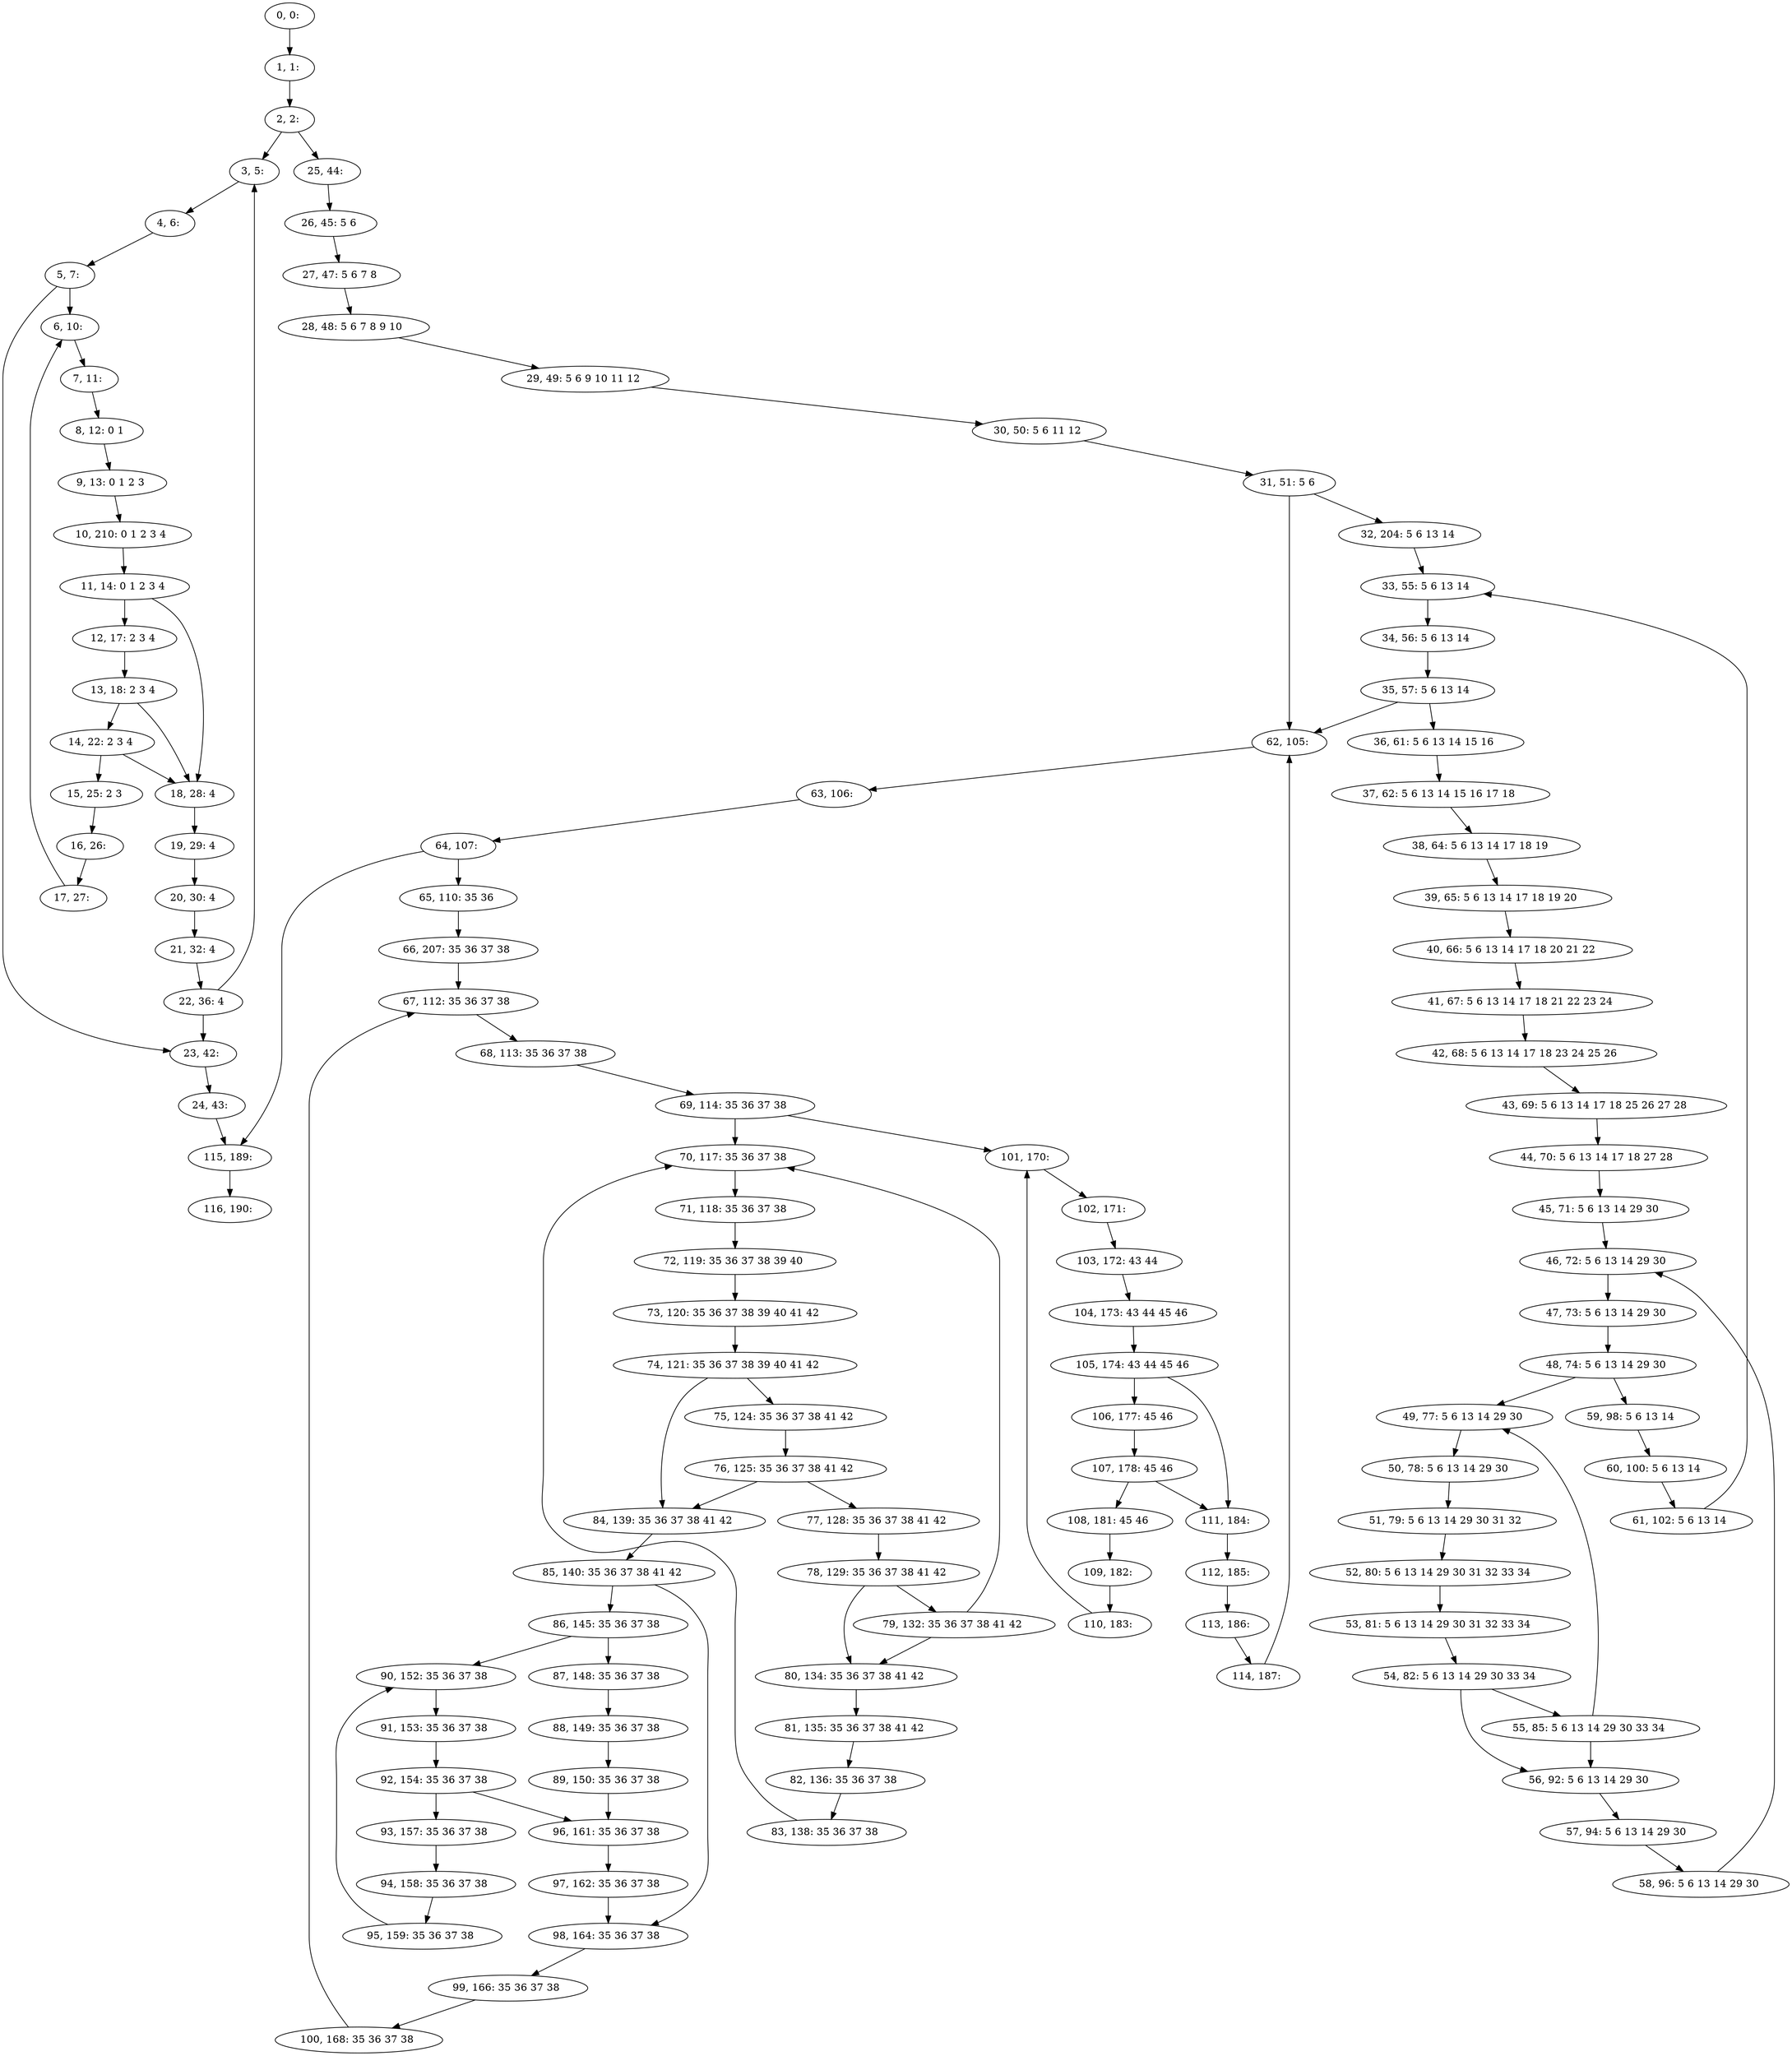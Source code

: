 digraph G {
0[label="0, 0: "];
1[label="1, 1: "];
2[label="2, 2: "];
3[label="3, 5: "];
4[label="4, 6: "];
5[label="5, 7: "];
6[label="6, 10: "];
7[label="7, 11: "];
8[label="8, 12: 0 1 "];
9[label="9, 13: 0 1 2 3 "];
10[label="10, 210: 0 1 2 3 4 "];
11[label="11, 14: 0 1 2 3 4 "];
12[label="12, 17: 2 3 4 "];
13[label="13, 18: 2 3 4 "];
14[label="14, 22: 2 3 4 "];
15[label="15, 25: 2 3 "];
16[label="16, 26: "];
17[label="17, 27: "];
18[label="18, 28: 4 "];
19[label="19, 29: 4 "];
20[label="20, 30: 4 "];
21[label="21, 32: 4 "];
22[label="22, 36: 4 "];
23[label="23, 42: "];
24[label="24, 43: "];
25[label="25, 44: "];
26[label="26, 45: 5 6 "];
27[label="27, 47: 5 6 7 8 "];
28[label="28, 48: 5 6 7 8 9 10 "];
29[label="29, 49: 5 6 9 10 11 12 "];
30[label="30, 50: 5 6 11 12 "];
31[label="31, 51: 5 6 "];
32[label="32, 204: 5 6 13 14 "];
33[label="33, 55: 5 6 13 14 "];
34[label="34, 56: 5 6 13 14 "];
35[label="35, 57: 5 6 13 14 "];
36[label="36, 61: 5 6 13 14 15 16 "];
37[label="37, 62: 5 6 13 14 15 16 17 18 "];
38[label="38, 64: 5 6 13 14 17 18 19 "];
39[label="39, 65: 5 6 13 14 17 18 19 20 "];
40[label="40, 66: 5 6 13 14 17 18 20 21 22 "];
41[label="41, 67: 5 6 13 14 17 18 21 22 23 24 "];
42[label="42, 68: 5 6 13 14 17 18 23 24 25 26 "];
43[label="43, 69: 5 6 13 14 17 18 25 26 27 28 "];
44[label="44, 70: 5 6 13 14 17 18 27 28 "];
45[label="45, 71: 5 6 13 14 29 30 "];
46[label="46, 72: 5 6 13 14 29 30 "];
47[label="47, 73: 5 6 13 14 29 30 "];
48[label="48, 74: 5 6 13 14 29 30 "];
49[label="49, 77: 5 6 13 14 29 30 "];
50[label="50, 78: 5 6 13 14 29 30 "];
51[label="51, 79: 5 6 13 14 29 30 31 32 "];
52[label="52, 80: 5 6 13 14 29 30 31 32 33 34 "];
53[label="53, 81: 5 6 13 14 29 30 31 32 33 34 "];
54[label="54, 82: 5 6 13 14 29 30 33 34 "];
55[label="55, 85: 5 6 13 14 29 30 33 34 "];
56[label="56, 92: 5 6 13 14 29 30 "];
57[label="57, 94: 5 6 13 14 29 30 "];
58[label="58, 96: 5 6 13 14 29 30 "];
59[label="59, 98: 5 6 13 14 "];
60[label="60, 100: 5 6 13 14 "];
61[label="61, 102: 5 6 13 14 "];
62[label="62, 105: "];
63[label="63, 106: "];
64[label="64, 107: "];
65[label="65, 110: 35 36 "];
66[label="66, 207: 35 36 37 38 "];
67[label="67, 112: 35 36 37 38 "];
68[label="68, 113: 35 36 37 38 "];
69[label="69, 114: 35 36 37 38 "];
70[label="70, 117: 35 36 37 38 "];
71[label="71, 118: 35 36 37 38 "];
72[label="72, 119: 35 36 37 38 39 40 "];
73[label="73, 120: 35 36 37 38 39 40 41 42 "];
74[label="74, 121: 35 36 37 38 39 40 41 42 "];
75[label="75, 124: 35 36 37 38 41 42 "];
76[label="76, 125: 35 36 37 38 41 42 "];
77[label="77, 128: 35 36 37 38 41 42 "];
78[label="78, 129: 35 36 37 38 41 42 "];
79[label="79, 132: 35 36 37 38 41 42 "];
80[label="80, 134: 35 36 37 38 41 42 "];
81[label="81, 135: 35 36 37 38 41 42 "];
82[label="82, 136: 35 36 37 38 "];
83[label="83, 138: 35 36 37 38 "];
84[label="84, 139: 35 36 37 38 41 42 "];
85[label="85, 140: 35 36 37 38 41 42 "];
86[label="86, 145: 35 36 37 38 "];
87[label="87, 148: 35 36 37 38 "];
88[label="88, 149: 35 36 37 38 "];
89[label="89, 150: 35 36 37 38 "];
90[label="90, 152: 35 36 37 38 "];
91[label="91, 153: 35 36 37 38 "];
92[label="92, 154: 35 36 37 38 "];
93[label="93, 157: 35 36 37 38 "];
94[label="94, 158: 35 36 37 38 "];
95[label="95, 159: 35 36 37 38 "];
96[label="96, 161: 35 36 37 38 "];
97[label="97, 162: 35 36 37 38 "];
98[label="98, 164: 35 36 37 38 "];
99[label="99, 166: 35 36 37 38 "];
100[label="100, 168: 35 36 37 38 "];
101[label="101, 170: "];
102[label="102, 171: "];
103[label="103, 172: 43 44 "];
104[label="104, 173: 43 44 45 46 "];
105[label="105, 174: 43 44 45 46 "];
106[label="106, 177: 45 46 "];
107[label="107, 178: 45 46 "];
108[label="108, 181: 45 46 "];
109[label="109, 182: "];
110[label="110, 183: "];
111[label="111, 184: "];
112[label="112, 185: "];
113[label="113, 186: "];
114[label="114, 187: "];
115[label="115, 189: "];
116[label="116, 190: "];
0->1 ;
1->2 ;
2->3 ;
2->25 ;
3->4 ;
4->5 ;
5->6 ;
5->23 ;
6->7 ;
7->8 ;
8->9 ;
9->10 ;
10->11 ;
11->12 ;
11->18 ;
12->13 ;
13->14 ;
13->18 ;
14->15 ;
14->18 ;
15->16 ;
16->17 ;
17->6 ;
18->19 ;
19->20 ;
20->21 ;
21->22 ;
22->23 ;
22->3 ;
23->24 ;
24->115 ;
25->26 ;
26->27 ;
27->28 ;
28->29 ;
29->30 ;
30->31 ;
31->32 ;
31->62 ;
32->33 ;
33->34 ;
34->35 ;
35->36 ;
35->62 ;
36->37 ;
37->38 ;
38->39 ;
39->40 ;
40->41 ;
41->42 ;
42->43 ;
43->44 ;
44->45 ;
45->46 ;
46->47 ;
47->48 ;
48->49 ;
48->59 ;
49->50 ;
50->51 ;
51->52 ;
52->53 ;
53->54 ;
54->55 ;
54->56 ;
55->56 ;
55->49 ;
56->57 ;
57->58 ;
58->46 ;
59->60 ;
60->61 ;
61->33 ;
62->63 ;
63->64 ;
64->65 ;
64->115 ;
65->66 ;
66->67 ;
67->68 ;
68->69 ;
69->70 ;
69->101 ;
70->71 ;
71->72 ;
72->73 ;
73->74 ;
74->75 ;
74->84 ;
75->76 ;
76->77 ;
76->84 ;
77->78 ;
78->79 ;
78->80 ;
79->80 ;
79->70 ;
80->81 ;
81->82 ;
82->83 ;
83->70 ;
84->85 ;
85->86 ;
85->98 ;
86->87 ;
86->90 ;
87->88 ;
88->89 ;
89->96 ;
90->91 ;
91->92 ;
92->93 ;
92->96 ;
93->94 ;
94->95 ;
95->90 ;
96->97 ;
97->98 ;
98->99 ;
99->100 ;
100->67 ;
101->102 ;
102->103 ;
103->104 ;
104->105 ;
105->106 ;
105->111 ;
106->107 ;
107->108 ;
107->111 ;
108->109 ;
109->110 ;
110->101 ;
111->112 ;
112->113 ;
113->114 ;
114->62 ;
115->116 ;
}

